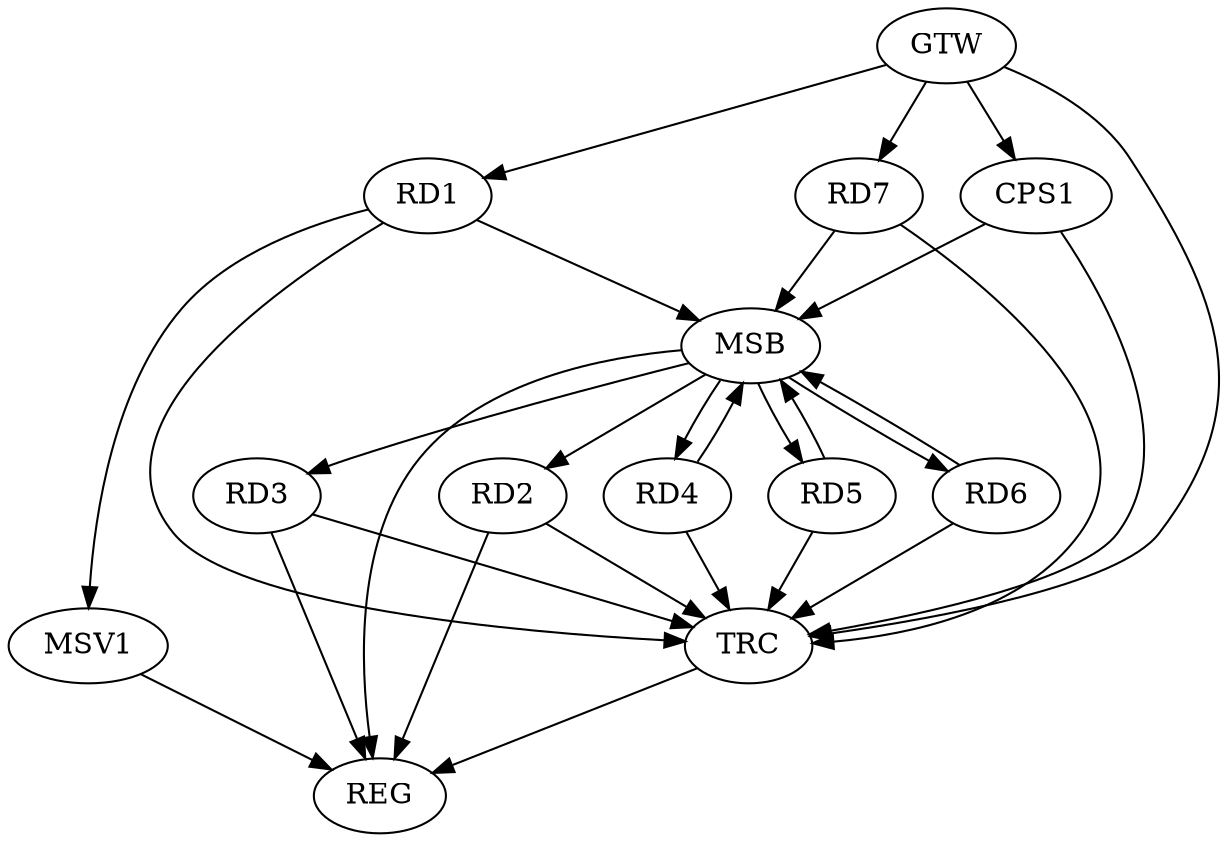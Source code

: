 strict digraph G {
  RD1 [ label="RD1" ];
  RD2 [ label="RD2" ];
  RD3 [ label="RD3" ];
  RD4 [ label="RD4" ];
  RD5 [ label="RD5" ];
  RD6 [ label="RD6" ];
  RD7 [ label="RD7" ];
  CPS1 [ label="CPS1" ];
  GTW [ label="GTW" ];
  REG [ label="REG" ];
  MSB [ label="MSB" ];
  TRC [ label="TRC" ];
  MSV1 [ label="MSV1" ];
  GTW -> RD1;
  GTW -> RD7;
  GTW -> CPS1;
  RD2 -> REG;
  RD3 -> REG;
  RD1 -> MSB;
  MSB -> RD4;
  MSB -> REG;
  RD4 -> MSB;
  RD5 -> MSB;
  RD6 -> MSB;
  RD7 -> MSB;
  MSB -> RD5;
  CPS1 -> MSB;
  MSB -> RD2;
  MSB -> RD3;
  MSB -> RD6;
  RD1 -> TRC;
  RD2 -> TRC;
  RD3 -> TRC;
  RD4 -> TRC;
  RD5 -> TRC;
  RD6 -> TRC;
  RD7 -> TRC;
  CPS1 -> TRC;
  GTW -> TRC;
  TRC -> REG;
  RD1 -> MSV1;
  MSV1 -> REG;
}
